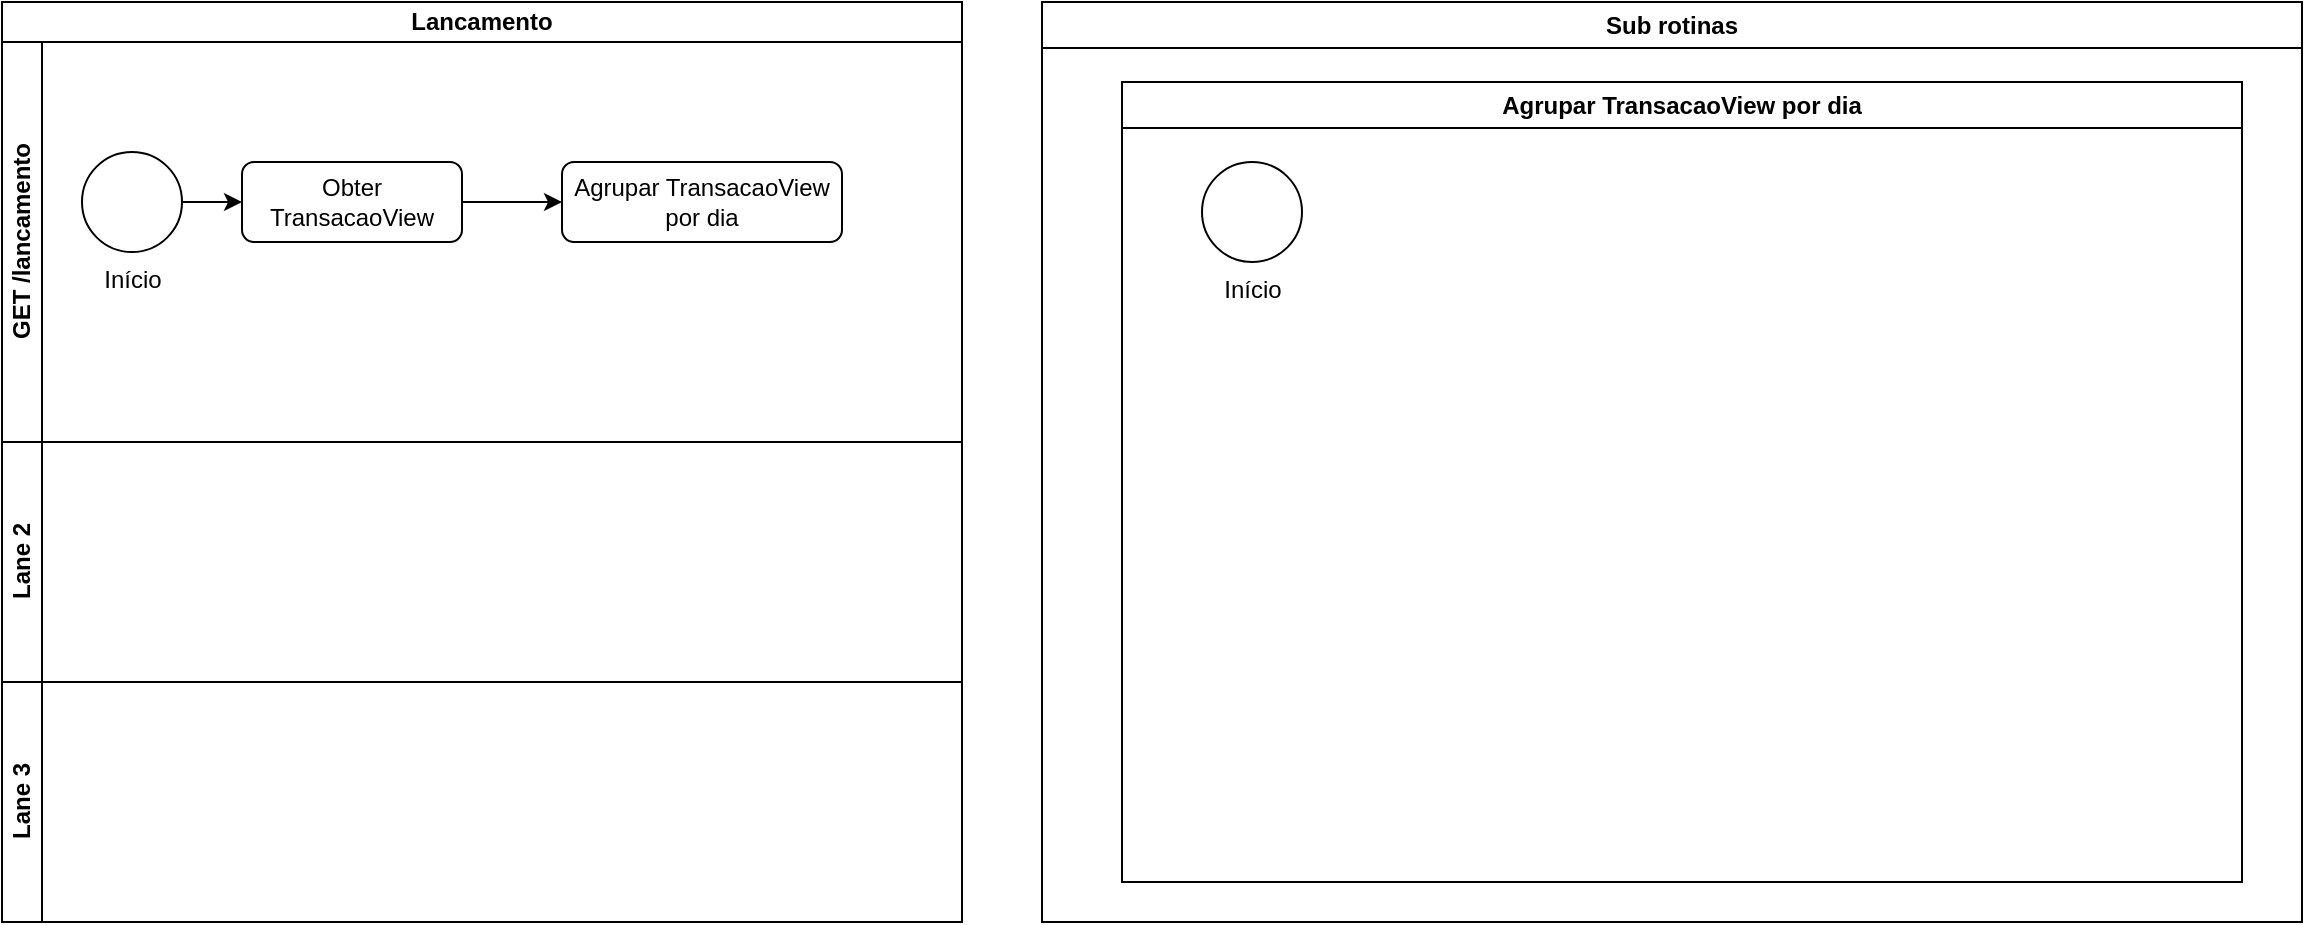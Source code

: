 <mxfile>
    <diagram id="YRoBSvogEabLDg9WotAr" name="Página-1">
        <mxGraphModel dx="710" dy="742" grid="1" gridSize="10" guides="1" tooltips="1" connect="1" arrows="1" fold="1" page="1" pageScale="1" pageWidth="827" pageHeight="1169" math="0" shadow="0">
            <root>
                <mxCell id="0"/>
                <mxCell id="1" parent="0"/>
                <mxCell id="4" value="Lancamento" style="swimlane;html=1;childLayout=stackLayout;resizeParent=1;resizeParentMax=0;horizontal=1;startSize=20;horizontalStack=0;whiteSpace=wrap;" vertex="1" parent="1">
                    <mxGeometry x="40" y="40" width="480" height="460" as="geometry"/>
                </mxCell>
                <mxCell id="5" value="GET /lancamento" style="swimlane;html=1;startSize=20;horizontal=0;" vertex="1" parent="4">
                    <mxGeometry y="20" width="480" height="200" as="geometry"/>
                </mxCell>
                <mxCell id="9" value="" style="edgeStyle=none;html=1;" edge="1" parent="5" source="3" target="8">
                    <mxGeometry relative="1" as="geometry"/>
                </mxCell>
                <mxCell id="3" value="Início" style="points=[[0.145,0.145,0],[0.5,0,0],[0.855,0.145,0],[1,0.5,0],[0.855,0.855,0],[0.5,1,0],[0.145,0.855,0],[0,0.5,0]];shape=mxgraph.bpmn.event;html=1;verticalLabelPosition=bottom;labelBackgroundColor=none;verticalAlign=top;align=center;perimeter=ellipsePerimeter;outlineConnect=0;aspect=fixed;outline=standard;symbol=general;" vertex="1" parent="5">
                    <mxGeometry x="40" y="55" width="50" height="50" as="geometry"/>
                </mxCell>
                <mxCell id="11" value="" style="edgeStyle=none;html=1;" edge="1" parent="5" source="8" target="10">
                    <mxGeometry relative="1" as="geometry"/>
                </mxCell>
                <mxCell id="8" value="Obter TransacaoView" style="rounded=1;whiteSpace=wrap;html=1;" vertex="1" parent="5">
                    <mxGeometry x="120" y="60" width="110" height="40" as="geometry"/>
                </mxCell>
                <mxCell id="10" value="Agrupar TransacaoView por dia" style="rounded=1;whiteSpace=wrap;html=1;" vertex="1" parent="5">
                    <mxGeometry x="280" y="60" width="140" height="40" as="geometry"/>
                </mxCell>
                <mxCell id="6" value="Lane 2" style="swimlane;html=1;startSize=20;horizontal=0;" vertex="1" parent="4">
                    <mxGeometry y="220" width="480" height="120" as="geometry"/>
                </mxCell>
                <mxCell id="7" value="Lane 3" style="swimlane;html=1;startSize=20;horizontal=0;" vertex="1" parent="4">
                    <mxGeometry y="340" width="480" height="120" as="geometry"/>
                </mxCell>
                <mxCell id="12" value="Sub rotinas" style="swimlane;whiteSpace=wrap;html=1;" vertex="1" parent="1">
                    <mxGeometry x="560" y="40" width="630" height="460" as="geometry"/>
                </mxCell>
                <mxCell id="13" value="Agrupar TransacaoView por dia" style="swimlane;whiteSpace=wrap;html=1;" vertex="1" parent="12">
                    <mxGeometry x="40" y="40" width="560" height="400" as="geometry"/>
                </mxCell>
                <mxCell id="14" value="Início" style="points=[[0.145,0.145,0],[0.5,0,0],[0.855,0.145,0],[1,0.5,0],[0.855,0.855,0],[0.5,1,0],[0.145,0.855,0],[0,0.5,0]];shape=mxgraph.bpmn.event;html=1;verticalLabelPosition=bottom;labelBackgroundColor=none;verticalAlign=top;align=center;perimeter=ellipsePerimeter;outlineConnect=0;aspect=fixed;outline=standard;symbol=general;" vertex="1" parent="13">
                    <mxGeometry x="40" y="40" width="50" height="50" as="geometry"/>
                </mxCell>
            </root>
        </mxGraphModel>
    </diagram>
</mxfile>